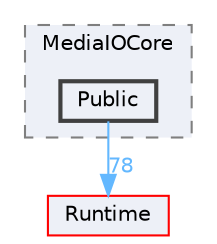 digraph "Public"
{
 // INTERACTIVE_SVG=YES
 // LATEX_PDF_SIZE
  bgcolor="transparent";
  edge [fontname=Helvetica,fontsize=10,labelfontname=Helvetica,labelfontsize=10];
  node [fontname=Helvetica,fontsize=10,shape=box,height=0.2,width=0.4];
  compound=true
  subgraph clusterdir_bcb894c22127ee4a6e57b00883fa90b5 {
    graph [ bgcolor="#edf0f7", pencolor="grey50", label="MediaIOCore", fontname=Helvetica,fontsize=10 style="filled,dashed", URL="dir_bcb894c22127ee4a6e57b00883fa90b5.html",tooltip=""]
  dir_2322b158d8a78ea7d85efff7b1718bbb [label="Public", fillcolor="#edf0f7", color="grey25", style="filled,bold", URL="dir_2322b158d8a78ea7d85efff7b1718bbb.html",tooltip=""];
  }
  dir_7536b172fbd480bfd146a1b1acd6856b [label="Runtime", fillcolor="#edf0f7", color="red", style="filled", URL="dir_7536b172fbd480bfd146a1b1acd6856b.html",tooltip=""];
  dir_2322b158d8a78ea7d85efff7b1718bbb->dir_7536b172fbd480bfd146a1b1acd6856b [headlabel="78", labeldistance=1.5 headhref="dir_000837_000984.html" href="dir_000837_000984.html" color="steelblue1" fontcolor="steelblue1"];
}
